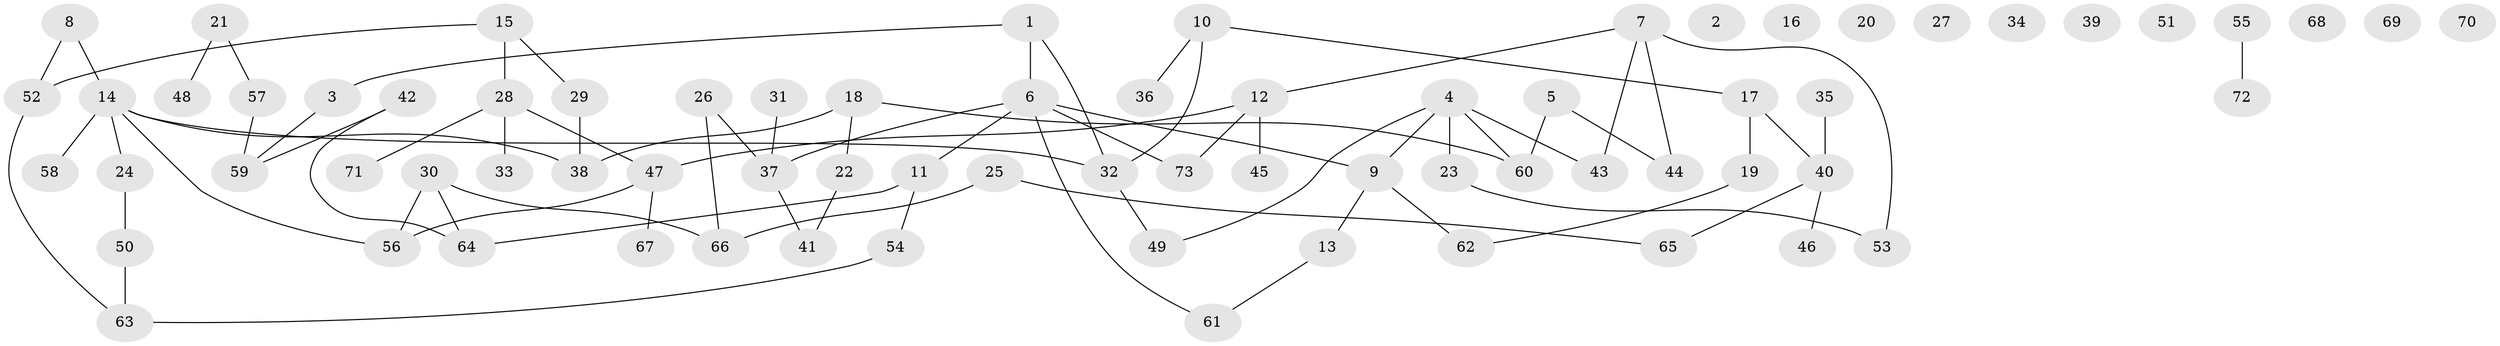 // coarse degree distribution, {3: 0.38235294117647056, 7: 0.029411764705882353, 2: 0.2647058823529412, 5: 0.058823529411764705, 1: 0.11764705882352941, 4: 0.14705882352941177}
// Generated by graph-tools (version 1.1) at 2025/35/03/04/25 23:35:52]
// undirected, 73 vertices, 78 edges
graph export_dot {
  node [color=gray90,style=filled];
  1;
  2;
  3;
  4;
  5;
  6;
  7;
  8;
  9;
  10;
  11;
  12;
  13;
  14;
  15;
  16;
  17;
  18;
  19;
  20;
  21;
  22;
  23;
  24;
  25;
  26;
  27;
  28;
  29;
  30;
  31;
  32;
  33;
  34;
  35;
  36;
  37;
  38;
  39;
  40;
  41;
  42;
  43;
  44;
  45;
  46;
  47;
  48;
  49;
  50;
  51;
  52;
  53;
  54;
  55;
  56;
  57;
  58;
  59;
  60;
  61;
  62;
  63;
  64;
  65;
  66;
  67;
  68;
  69;
  70;
  71;
  72;
  73;
  1 -- 3;
  1 -- 6;
  1 -- 32;
  3 -- 59;
  4 -- 9;
  4 -- 23;
  4 -- 43;
  4 -- 49;
  4 -- 60;
  5 -- 44;
  5 -- 60;
  6 -- 9;
  6 -- 11;
  6 -- 37;
  6 -- 61;
  6 -- 73;
  7 -- 12;
  7 -- 43;
  7 -- 44;
  7 -- 53;
  8 -- 14;
  8 -- 52;
  9 -- 13;
  9 -- 62;
  10 -- 17;
  10 -- 32;
  10 -- 36;
  11 -- 54;
  11 -- 64;
  12 -- 45;
  12 -- 47;
  12 -- 73;
  13 -- 61;
  14 -- 24;
  14 -- 32;
  14 -- 38;
  14 -- 56;
  14 -- 58;
  15 -- 28;
  15 -- 29;
  15 -- 52;
  17 -- 19;
  17 -- 40;
  18 -- 22;
  18 -- 38;
  18 -- 60;
  19 -- 62;
  21 -- 48;
  21 -- 57;
  22 -- 41;
  23 -- 53;
  24 -- 50;
  25 -- 65;
  25 -- 66;
  26 -- 37;
  26 -- 66;
  28 -- 33;
  28 -- 47;
  28 -- 71;
  29 -- 38;
  30 -- 56;
  30 -- 64;
  30 -- 66;
  31 -- 37;
  32 -- 49;
  35 -- 40;
  37 -- 41;
  40 -- 46;
  40 -- 65;
  42 -- 59;
  42 -- 64;
  47 -- 56;
  47 -- 67;
  50 -- 63;
  52 -- 63;
  54 -- 63;
  55 -- 72;
  57 -- 59;
}
